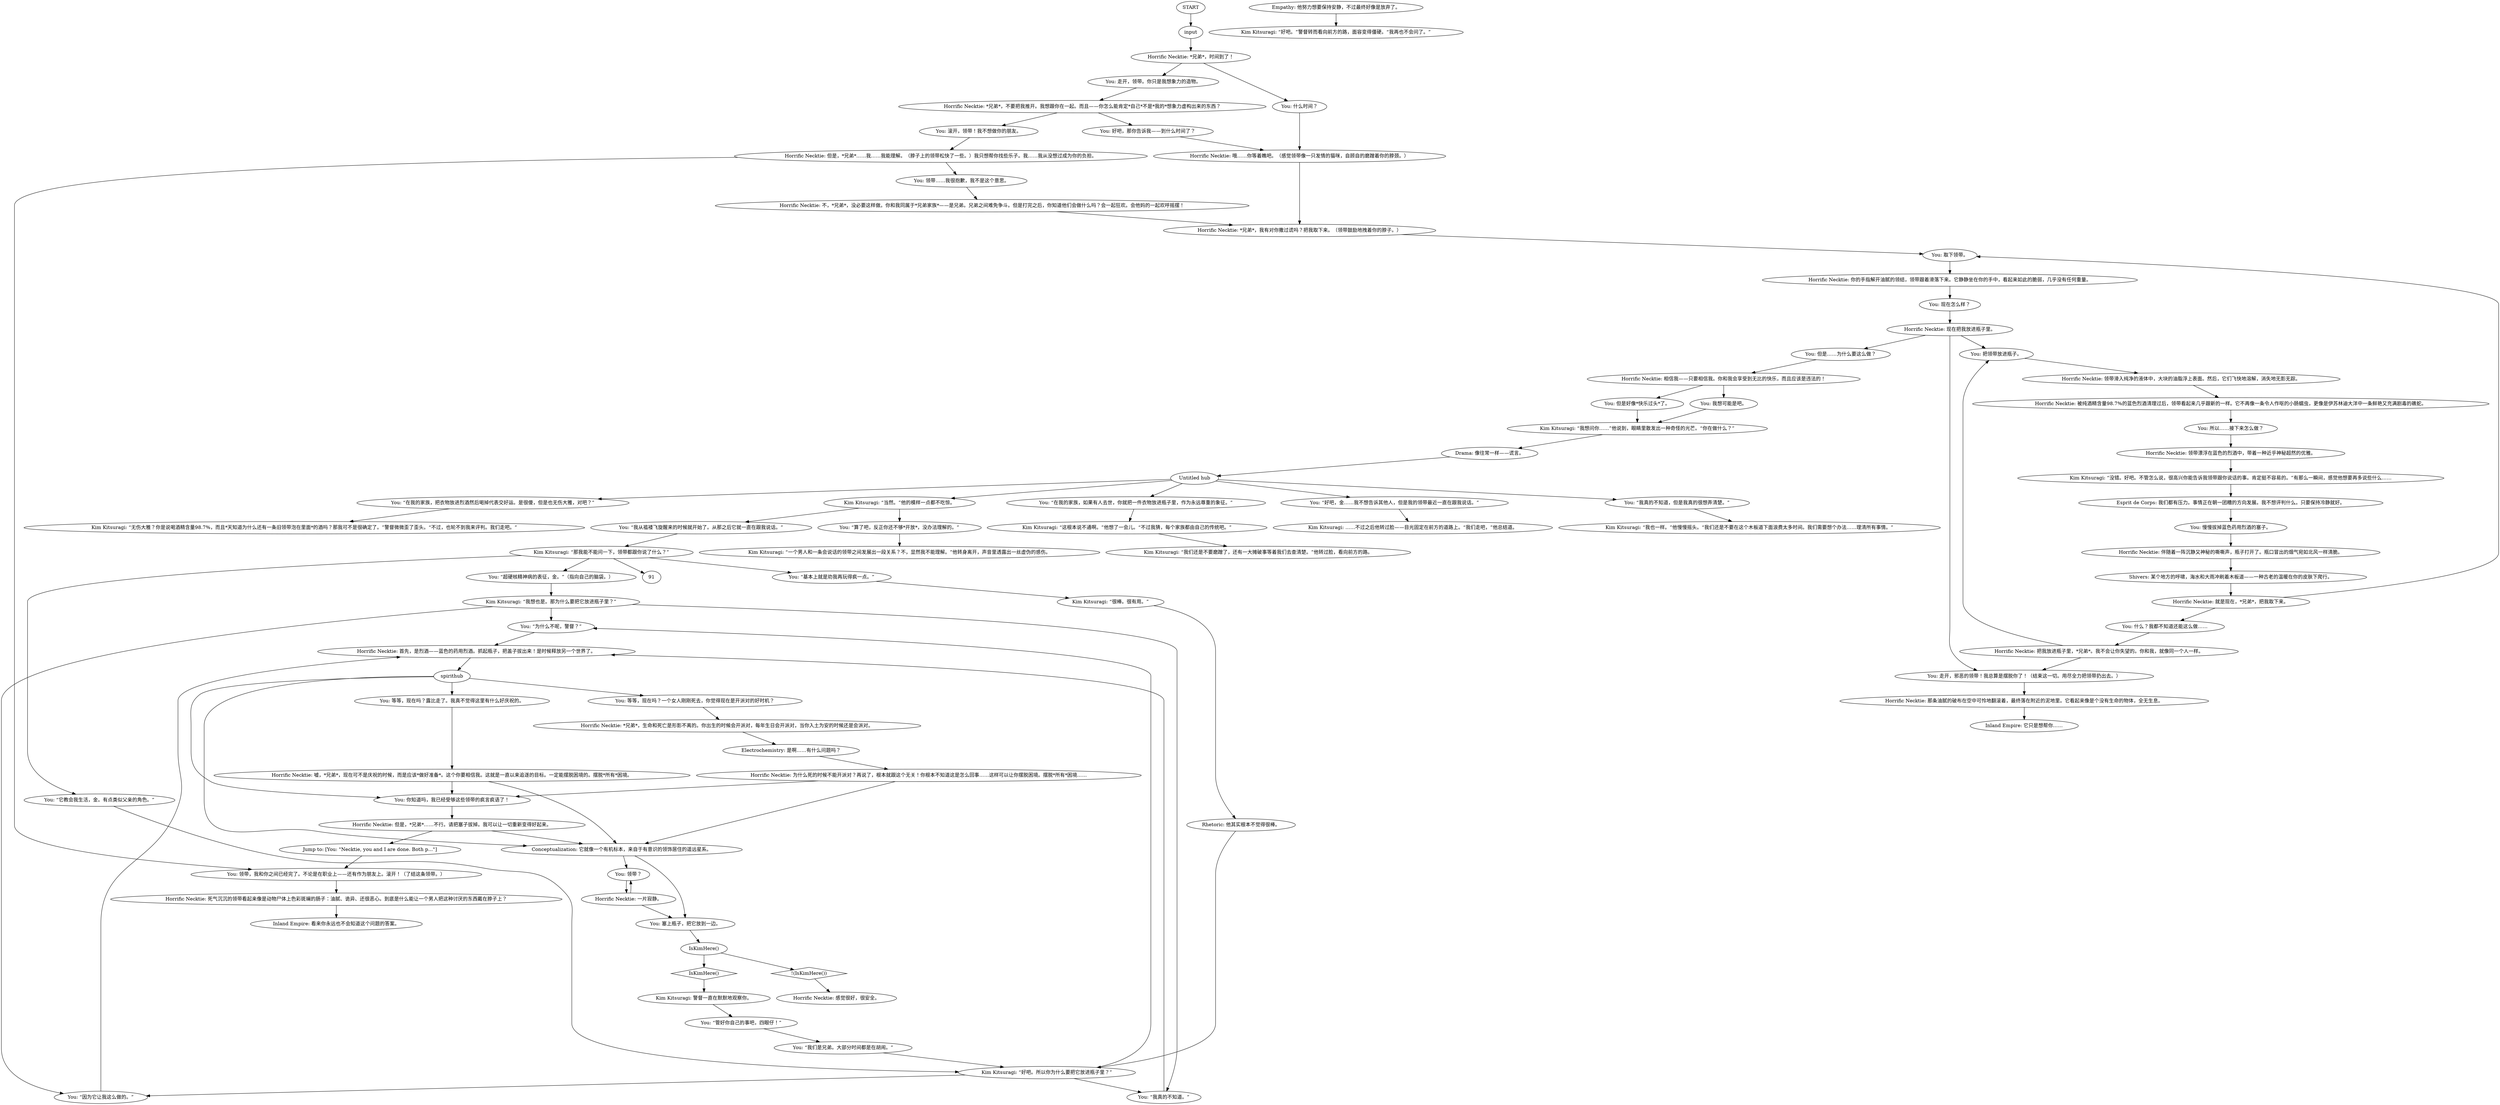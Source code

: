 # LAIR ORB / dark celebration
# An afterthought to Ruby's scene whether she kills herself or runs away.
# ==================================================
digraph G {
	  0 [label="START"];
	  1 [label="input"];
	  2 [label="You: 领带，我和你之间已经完了。不论是在职业上——还有作为朋友上。滚开！（了结这条领带。）"];
	  3 [label="Horrific Necktie: 被纯酒精含量98.7%的蓝色烈酒清理过后，领带看起来几乎跟新的一样。它不再像一条令人作呕的小肠蠕虫，更像是伊苏林迪大洋中一条鲜艳又充满剧毒的礁蛇。"];
	  4 [label="You: 所以……接下来怎么做？"];
	  5 [label="Kim Kitsuragi: “我也一样。”他慢慢摇头。“我们还是不要在这个木板道下面浪费太多时间。我们需要想个办法……理清所有事情。”"];
	  6 [label="You: “为什么不呢，警督？”"];
	  7 [label="You: 领带……我很抱歉，我不是这个意思。"];
	  8 [label="Kim Kitsuragi: “无伤大雅？你是说喝酒精含量98.7%，而且*天知道为什么还有一条旧领带泡在里面*的酒吗？那我可不是很确定了。”警督微微歪了歪头。“不过，也轮不到我来评判。我们走吧。”"];
	  9 [label="spirithub"];
	  10 [label="Horrific Necktie: 就是现在，*兄弟*，把我取下来。"];
	  11 [label="You: “好吧，金……我不想告诉其他人，但是我的领带最近一直在跟我说话。”"];
	  12 [label="You: 但是好像*快乐过头*了。"];
	  13 [label="Horrific Necktie: 不，*兄弟*，没必要这样做。你和我同属于*兄弟家族*——是兄弟。兄弟之间难免争斗。但是打完之后，你知道他们会做什么吗？会一起狂欢。会他妈的一起欢呼摇摆！"];
	  14 [label="Horrific Necktie: 伴随着一阵沉静又神秘的嘶嘶声，瓶子打开了。瓶口冒出的烟气宛如北风一样清脆。"];
	  15 [label="Kim Kitsuragi: 警督一直在默默地观察你。"];
	  16 [label="Esprit de Corps: 我们都有压力。事情正在朝一团糟的方向发展。我不想评判什么。只要保持冷静就好。"];
	  17 [label="You: 好吧，那你告诉我——到什么时间了？"];
	  18 [label="Electrochemistry: 是啊……有什么问题吗？"];
	  19 [label="Horrific Necktie: 领带漂浮在蓝色的烈酒中，带着一种近乎神秘超然的优雅。"];
	  20 [label="You: 塞上瓶子，把它放到一边。"];
	  21 [label="Kim Kitsuragi: “这根本说不通啊。”他想了一会儿。“不过我猜，每个家族都由自己的传统吧。”"];
	  22 [label="You: “超硬核精神病的表征，金。”（指向自己的脑袋。）"];
	  23 [label="Horrific Necktie: *兄弟*，时间到了！"];
	  24 [label="Horrific Necktie: *兄弟*，不要把我推开。我想跟你在一起。而且——你怎么能肯定*自己*不是*我的*想象力虚构出来的东西？"];
	  25 [label="You: 走开，邪恶的领带！我总算是摆脱你了！（结束这一切。用尽全力把领带扔出去。）"];
	  26 [label="You: “我从褴褛飞旋醒来的时候就开始了。从那之后它就一直在跟我说话。”"];
	  27 [label="Kim Kitsuragi: “一个男人和一条会说话的领带之间发展出一段关系？不，显然我不能理解。”他转身离开，声音里透露出一丝虚伪的感伤。"];
	  28 [label="Horrific Necktie: 为什么死的时候不能开派对？再说了，根本就跟这个无关！你根本不知道这是怎么回事……这样可以让你摆脱困境。摆脱*所有*困境……"];
	  29 [label="You: 现在怎么样？"];
	  30 [label="Inland Empire: 它只是想帮你……"];
	  31 [label="Horrific Necktie: 领带滑入纯净的液体中，大块的油脂浮上表面。然后，它们飞快地溶解，消失地无影无踪。"];
	  32 [label="You: 领带？"];
	  33 [label="You: “我真的不知道，但是我真的很想弄清楚。”"];
	  34 [label="You: “在我的家族，把衣物放进烈酒然后喝掉代表交好运。是很傻，但是也无伤大雅，对吧？”"];
	  35 [label="Kim Kitsuragi: “那我能不能问一下，领带都跟你说了什么？”"];
	  36 [label="Horrific Necktie: 感觉很好，很安全。"];
	  37 [label="Jump to: [You: \"Necktie, you and I are done. Both p...\"]"];
	  38 [label="You: 什么？我都不知道还能这么做……"];
	  39 [label="You: 取下领带。"];
	  40 [label="You: 把领带放进瓶子。"];
	  41 [label="Horrific Necktie: 哦……你等着瞧吧。（感觉领带像一只发情的猫咪，自顾自的磨蹭着你的脖颈。）"];
	  42 [label="Inland Empire: 看来你永远也不会知道这个问题的答案。"];
	  43 [label="You: 等等，现在吗？一个女人刚刚死去，你觉得现在是开派对的好时机？"];
	  44 [label="Horrific Necktie: *兄弟*，生命和死亡是形影不离的。你出生的时候会开派对，每年生日会开派对，当你入土为安的时候还是会派对。"];
	  45 [label="You: 但是……为什么要这么做？"];
	  46 [label="Horrific Necktie: 相信我——只要相信我。你和我会享受到无比的快乐，而且应该是违法的！"];
	  47 [label="You: “它教会我生活，金。有点类似父亲的角色。”"];
	  48 [label="You: “我真的不知道。”"];
	  49 [label="You: 等等，现在吗？露比走了。我真不觉得这里有什么好庆祝的。"];
	  50 [label="Horrific Necktie: 你的手指解开油腻的领结，领带跟着滑落下来。它静静坐在你的手中，看起来如此的脆弱，几乎没有任何重量。"];
	  51 [label="Horrific Necktie: 那条油腻的破布在空中可怜地翻滚着，最终落在附近的泥地里。它看起来像是个没有生命的物体，全无生息。"];
	  52 [label="You: “因为它让我这么做的。”"];
	  53 [label="Horrific Necktie: 死气沉沉的领带看起来像是动物尸体上色彩斑斓的肠子：油腻、诡异、还很恶心。到底是什么能让一个男人把这种讨厌的东西戴在脖子上？"];
	  54 [label="You: 你知道吗，我已经受够这些领带的疯言疯语了！"];
	  55 [label="You: “算了吧，反正你还不够*开放*，没办法理解的。”"];
	  56 [label="You: “基本上就是劝我再玩得疯一点。”"];
	  57 [label="Kim Kitsuragi: “很棒。很有用。”"];
	  58 [label="Kim Kitsuragi: “好吧。所以你为什么要把它放进瓶子里？”"];
	  59 [label="Kim Kitsuragi: “我想也是。那为什么要把它放进瓶子里？”"];
	  60 [label="Drama: 像往常一样——谎言。"];
	  61 [label="You: 什么时间？"];
	  62 [label="Shivers: 某个地方的呼啸，海水和大雨冲刷着木板道——一种古老的温暖在你的皮肤下爬行。"];
	  63 [label="You: 我想可能是吧。"];
	  64 [label="Horrific Necktie: 一片寂静。"];
	  65 [label="Kim Kitsuragi: “我们还是不要磨蹭了，还有一大摊破事等着我们去查清楚。”他转过脸，看向前方的路。"];
	  66 [label="Horrific Necktie: 但是，*兄弟*……我……我能理解。（脖子上的领带松快了一些。）我只想帮你找些乐子。我……我从没想过成为你的负担。"];
	  67 [label="Horrific Necktie: 但是，*兄弟*……不行。请把塞子拔掉。我可以让一切重新变得好起来。"];
	  68 [label="Rhetoric: 他其实根本不觉得很棒。"];
	  69 [label="You: “在我的家族，如果有人去世，你就把一件衣物放进瓶子里，作为永远尊重的象征。”"];
	  70 [label="Horrific Necktie: 嘘，*兄弟*，现在可不是庆祝的时候，而是应该*做好准备*。这个你要相信我。这就是一直以来追逐的目标。一定能摆脱困境的。摆脱*所有*困境。"];
	  71 [label="Horrific Necktie: 现在把我放进瓶子里。"];
	  72 [label="IsKimHere()"];
	  73 [label="IsKimHere()", shape=diamond];
	  74 [label="!(IsKimHere())", shape=diamond];
	  75 [label="Untitled hub"];
	  76 [label="You: 走开，领带。你只是我想象力的造物。"];
	  77 [label="You: 滚开，领带！我不想做你的朋友。"];
	  78 [label="Empathy: 他努力想要保持安静，不过最终好像是放弃了。"];
	  79 [label="You: “管好你自己的事吧，四眼仔！”"];
	  80 [label="Kim Kitsuragi: “当然。”他的模样一点都不吃惊。"];
	  81 [label="Kim Kitsuragi: ……不过之后他转过脸——目光固定在前方的道路上。“我们走吧，”他总结道。"];
	  82 [label="You: 慢慢拔掉蓝色药用烈酒的塞子。"];
	  83 [label="Conceptualization: 它就像一个有机标本，来自于有意识的领饰居住的遥远星系。"];
	  84 [label="Kim Kitsuragi: “没错。好吧。不管怎么说，很高兴你能告诉我领带跟你说话的事。肯定挺不容易的。”有那么一瞬间，感觉他想要再多说些什么……"];
	  85 [label="Horrific Necktie: 首先，是烈酒——蓝色的药用烈酒。抓起瓶子，把盖子拔出来！是时候释放另一个世界了。"];
	  86 [label="Horrific Necktie: *兄弟*，我有对你撒过谎吗？把我取下来。（领带鼓励地拽着你的脖子。）"];
	  87 [label="Horrific Necktie: 把我放进瓶子里，*兄弟*。我不会让你失望的。你和我，就像同一个人一样。"];
	  88 [label="Kim Kitsuragi: “我想问你……”他说到，眼睛里散发出一种奇怪的光芒。“你在做什么？”"];
	  89 [label="Kim Kitsuragi: “好吧。”警督转而看向前方的路，面容变得僵硬。“我再也不会问了。”"];
	  90 [label="You: “我们是兄弟。大部分时间都是在胡闹。”"];
	  0 -> 1
	  1 -> 23
	  2 -> 53
	  3 -> 4
	  4 -> 19
	  6 -> 85
	  7 -> 13
	  9 -> 49
	  9 -> 83
	  9 -> 43
	  9 -> 54
	  10 -> 38
	  10 -> 39
	  11 -> 81
	  12 -> 88
	  13 -> 86
	  14 -> 62
	  15 -> 79
	  16 -> 82
	  17 -> 41
	  18 -> 28
	  19 -> 84
	  20 -> 72
	  21 -> 65
	  22 -> 59
	  23 -> 76
	  23 -> 61
	  24 -> 17
	  24 -> 77
	  25 -> 51
	  26 -> 35
	  28 -> 83
	  28 -> 54
	  29 -> 71
	  31 -> 3
	  32 -> 64
	  33 -> 5
	  34 -> 8
	  35 -> 56
	  35 -> 91
	  35 -> 22
	  35 -> 47
	  37 -> 2
	  38 -> 87
	  39 -> 50
	  40 -> 31
	  41 -> 86
	  43 -> 44
	  44 -> 18
	  45 -> 46
	  46 -> 12
	  46 -> 63
	  47 -> 58
	  48 -> 85
	  49 -> 70
	  50 -> 29
	  51 -> 30
	  52 -> 85
	  53 -> 42
	  54 -> 67
	  55 -> 27
	  56 -> 57
	  57 -> 68
	  58 -> 48
	  58 -> 52
	  58 -> 6
	  59 -> 48
	  59 -> 52
	  59 -> 6
	  60 -> 75
	  61 -> 41
	  62 -> 10
	  63 -> 88
	  64 -> 32
	  64 -> 20
	  66 -> 2
	  66 -> 7
	  67 -> 83
	  67 -> 37
	  68 -> 58
	  69 -> 21
	  70 -> 83
	  70 -> 54
	  71 -> 40
	  71 -> 25
	  71 -> 45
	  72 -> 73
	  72 -> 74
	  73 -> 15
	  74 -> 36
	  75 -> 33
	  75 -> 34
	  75 -> 69
	  75 -> 11
	  75 -> 80
	  76 -> 24
	  77 -> 66
	  78 -> 89
	  79 -> 90
	  80 -> 26
	  80 -> 55
	  82 -> 14
	  83 -> 32
	  83 -> 20
	  84 -> 16
	  85 -> 9
	  86 -> 39
	  87 -> 40
	  87 -> 25
	  88 -> 60
	  90 -> 58
}

